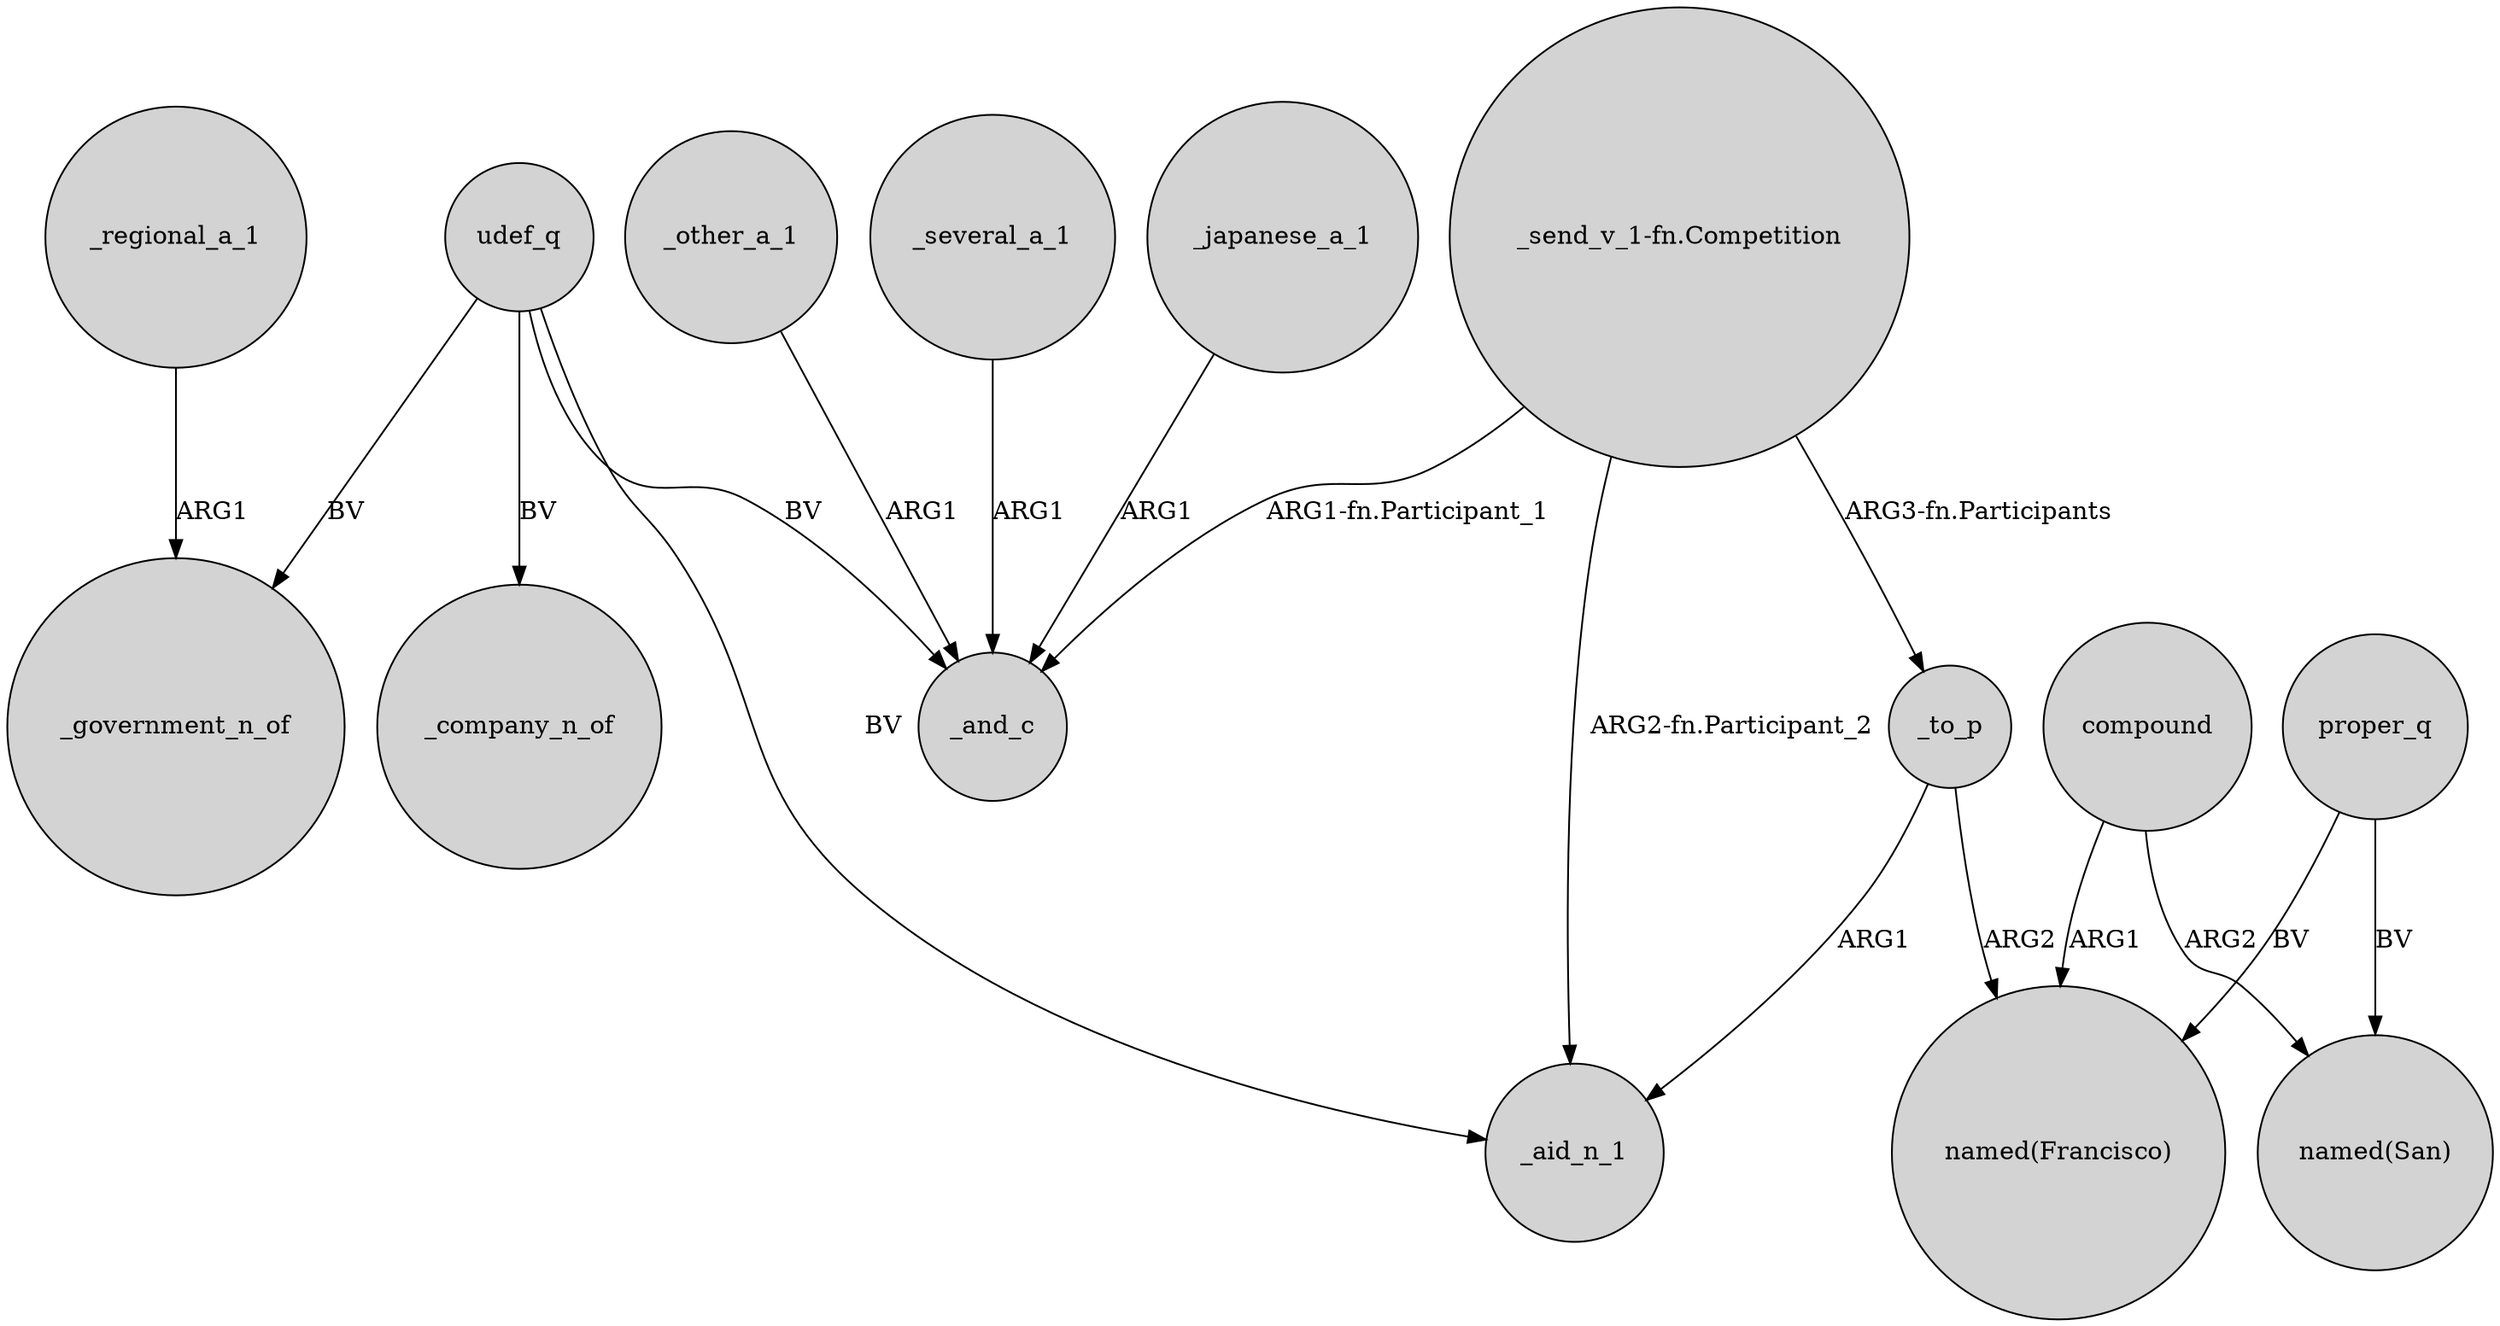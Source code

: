 digraph {
	node [shape=circle style=filled]
	_regional_a_1 -> _government_n_of [label=ARG1]
	_other_a_1 -> _and_c [label=ARG1]
	_several_a_1 -> _and_c [label=ARG1]
	compound -> "named(San)" [label=ARG2]
	_to_p -> "named(Francisco)" [label=ARG2]
	proper_q -> "named(San)" [label=BV]
	_japanese_a_1 -> _and_c [label=ARG1]
	udef_q -> _and_c [label=BV]
	udef_q -> _company_n_of [label=BV]
	udef_q -> _government_n_of [label=BV]
	proper_q -> "named(Francisco)" [label=BV]
	"_send_v_1-fn.Competition" -> _and_c [label="ARG1-fn.Participant_1"]
	"_send_v_1-fn.Competition" -> _aid_n_1 [label="ARG2-fn.Participant_2"]
	_to_p -> _aid_n_1 [label=ARG1]
	udef_q -> _aid_n_1 [label=BV]
	compound -> "named(Francisco)" [label=ARG1]
	"_send_v_1-fn.Competition" -> _to_p [label="ARG3-fn.Participants"]
}
